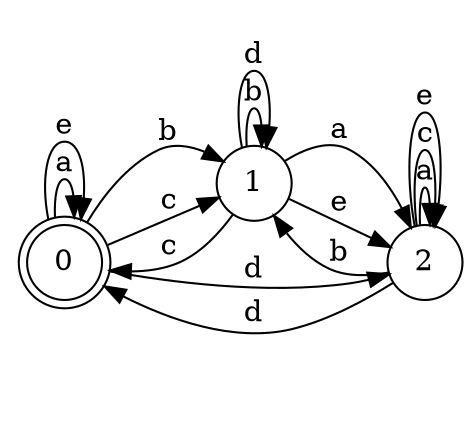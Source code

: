 digraph n3_6 {
__start0 [label="" shape="none"];

rankdir=LR;
size="8,5";

s0 [style="rounded,filled", color="black", fillcolor="white" shape="doublecircle", label="0"];
s1 [style="filled", color="black", fillcolor="white" shape="circle", label="1"];
s2 [style="filled", color="black", fillcolor="white" shape="circle", label="2"];
s0 -> s0 [label="a"];
s0 -> s1 [label="b"];
s0 -> s1 [label="c"];
s0 -> s2 [label="d"];
s0 -> s0 [label="e"];
s1 -> s2 [label="a"];
s1 -> s1 [label="b"];
s1 -> s0 [label="c"];
s1 -> s1 [label="d"];
s1 -> s2 [label="e"];
s2 -> s2 [label="a"];
s2 -> s1 [label="b"];
s2 -> s2 [label="c"];
s2 -> s0 [label="d"];
s2 -> s2 [label="e"];

}